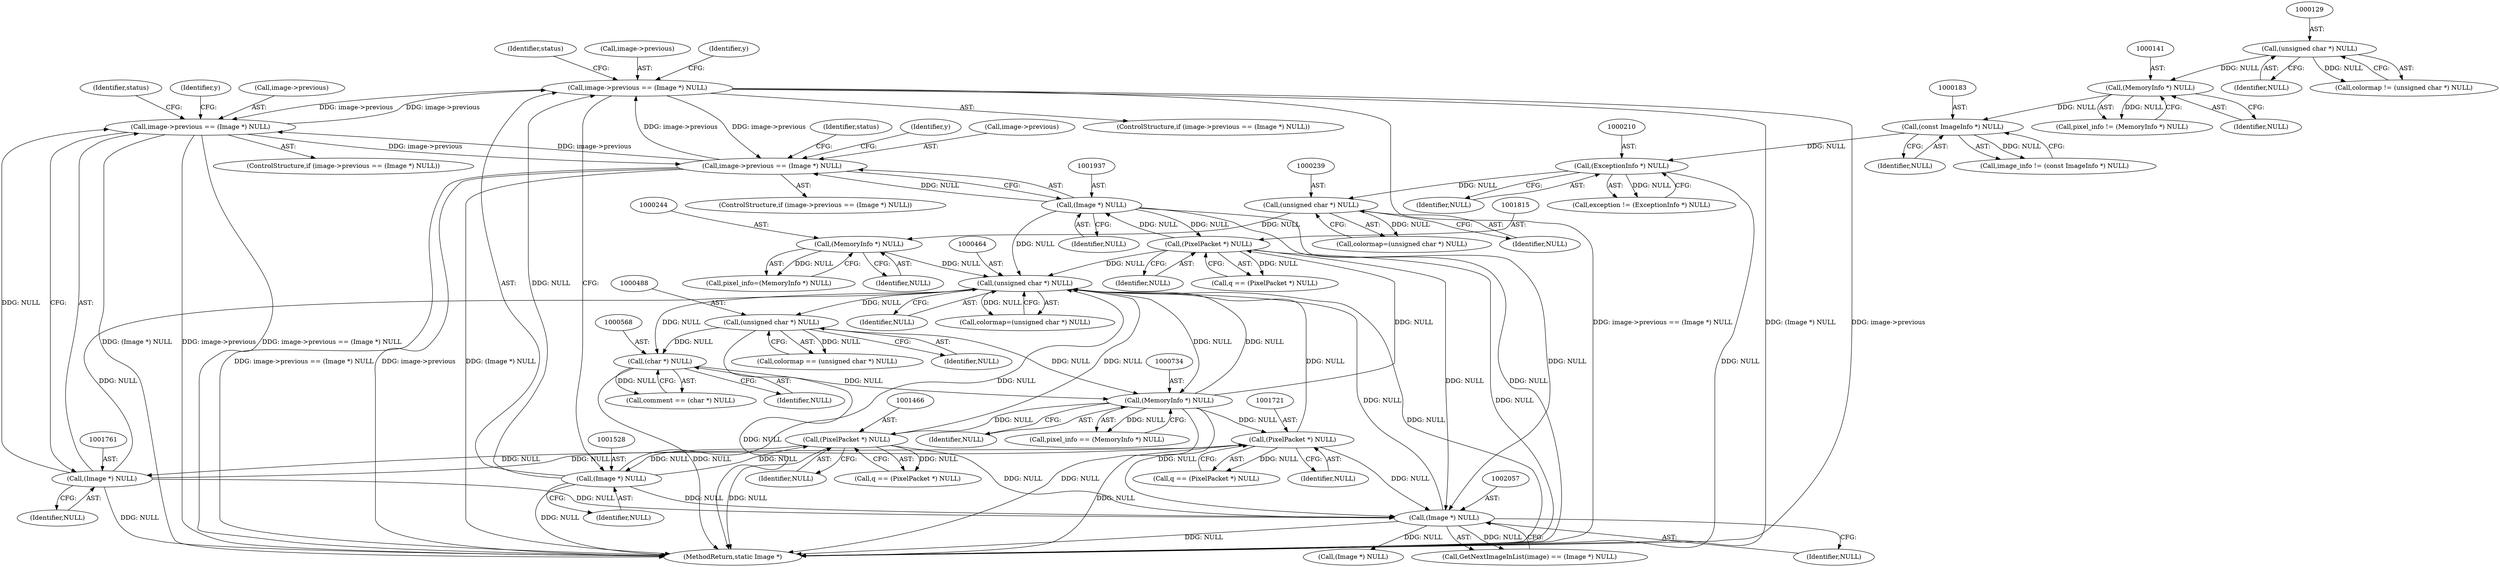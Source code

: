 digraph "0_ImageMagick_7fdf9ea808caa3c81a0eb42656e5fafc59084198@pointer" {
"1001523" [label="(Call,image->previous == (Image *) NULL)"];
"1001756" [label="(Call,image->previous == (Image *) NULL)"];
"1001523" [label="(Call,image->previous == (Image *) NULL)"];
"1001932" [label="(Call,image->previous == (Image *) NULL)"];
"1001936" [label="(Call,(Image *) NULL)"];
"1001814" [label="(Call,(PixelPacket *) NULL)"];
"1000733" [label="(Call,(MemoryInfo *) NULL)"];
"1000567" [label="(Call,(char *) NULL)"];
"1000487" [label="(Call,(unsigned char *) NULL)"];
"1000463" [label="(Call,(unsigned char *) NULL)"];
"1001760" [label="(Call,(Image *) NULL)"];
"1001720" [label="(Call,(PixelPacket *) NULL)"];
"1002056" [label="(Call,(Image *) NULL)"];
"1001527" [label="(Call,(Image *) NULL)"];
"1001465" [label="(Call,(PixelPacket *) NULL)"];
"1000243" [label="(Call,(MemoryInfo *) NULL)"];
"1000238" [label="(Call,(unsigned char *) NULL)"];
"1000209" [label="(Call,(ExceptionInfo *) NULL)"];
"1000182" [label="(Call,(const ImageInfo *) NULL)"];
"1000140" [label="(Call,(MemoryInfo *) NULL)"];
"1000128" [label="(Call,(unsigned char *) NULL)"];
"1000182" [label="(Call,(const ImageInfo *) NULL)"];
"1000236" [label="(Call,colormap=(unsigned char *) NULL)"];
"1000126" [label="(Call,colormap != (unsigned char *) NULL)"];
"1001812" [label="(Call,q == (PixelPacket *) NULL)"];
"1000243" [label="(Call,(MemoryInfo *) NULL)"];
"1000128" [label="(Call,(unsigned char *) NULL)"];
"1001467" [label="(Identifier,NULL)"];
"1001760" [label="(Call,(Image *) NULL)"];
"1001762" [label="(Identifier,NULL)"];
"1000130" [label="(Identifier,NULL)"];
"1001449" [label="(Identifier,y)"];
"1000487" [label="(Call,(unsigned char *) NULL)"];
"1000180" [label="(Call,image_info != (const ImageInfo *) NULL)"];
"1000565" [label="(Call,comment == (char *) NULL)"];
"1001529" [label="(Identifier,NULL)"];
"1001463" [label="(Call,q == (PixelPacket *) NULL)"];
"1000140" [label="(Call,(MemoryInfo *) NULL)"];
"1001532" [label="(Identifier,status)"];
"1001814" [label="(Call,(PixelPacket *) NULL)"];
"1000733" [label="(Call,(MemoryInfo *) NULL)"];
"1000485" [label="(Call,colormap == (unsigned char *) NULL)"];
"1000184" [label="(Identifier,NULL)"];
"1000142" [label="(Identifier,NULL)"];
"1001938" [label="(Identifier,NULL)"];
"1000735" [label="(Identifier,NULL)"];
"1001757" [label="(Call,image->previous)"];
"1000465" [label="(Identifier,NULL)"];
"1000138" [label="(Call,pixel_info != (MemoryInfo *) NULL)"];
"1001722" [label="(Identifier,NULL)"];
"1000211" [label="(Identifier,NULL)"];
"1000245" [label="(Identifier,NULL)"];
"1001765" [label="(Identifier,status)"];
"1001941" [label="(Identifier,status)"];
"1000240" [label="(Identifier,NULL)"];
"1000207" [label="(Call,exception != (ExceptionInfo *) NULL)"];
"1000567" [label="(Call,(char *) NULL)"];
"1000489" [label="(Identifier,NULL)"];
"1001523" [label="(Call,image->previous == (Image *) NULL)"];
"1001465" [label="(Call,(PixelPacket *) NULL)"];
"1001704" [label="(Identifier,y)"];
"1001755" [label="(ControlStructure,if (image->previous == (Image *) NULL))"];
"1001798" [label="(Identifier,y)"];
"1000461" [label="(Call,colormap=(unsigned char *) NULL)"];
"1001931" [label="(ControlStructure,if (image->previous == (Image *) NULL))"];
"1001522" [label="(ControlStructure,if (image->previous == (Image *) NULL))"];
"1001718" [label="(Call,q == (PixelPacket *) NULL)"];
"1001932" [label="(Call,image->previous == (Image *) NULL)"];
"1001936" [label="(Call,(Image *) NULL)"];
"1001933" [label="(Call,image->previous)"];
"1002065" [label="(Call,(Image *) NULL)"];
"1000241" [label="(Call,pixel_info=(MemoryInfo *) NULL)"];
"1002053" [label="(Call,GetNextImageInList(image) == (Image *) NULL)"];
"1002058" [label="(Identifier,NULL)"];
"1000238" [label="(Call,(unsigned char *) NULL)"];
"1000463" [label="(Call,(unsigned char *) NULL)"];
"1002103" [label="(MethodReturn,static Image *)"];
"1001720" [label="(Call,(PixelPacket *) NULL)"];
"1000209" [label="(Call,(ExceptionInfo *) NULL)"];
"1001527" [label="(Call,(Image *) NULL)"];
"1000731" [label="(Call,pixel_info == (MemoryInfo *) NULL)"];
"1001524" [label="(Call,image->previous)"];
"1002056" [label="(Call,(Image *) NULL)"];
"1001816" [label="(Identifier,NULL)"];
"1000569" [label="(Identifier,NULL)"];
"1001756" [label="(Call,image->previous == (Image *) NULL)"];
"1001523" -> "1001522"  [label="AST: "];
"1001523" -> "1001527"  [label="CFG: "];
"1001524" -> "1001523"  [label="AST: "];
"1001527" -> "1001523"  [label="AST: "];
"1001532" -> "1001523"  [label="CFG: "];
"1001449" -> "1001523"  [label="CFG: "];
"1001523" -> "1002103"  [label="DDG: image->previous == (Image *) NULL"];
"1001523" -> "1002103"  [label="DDG: (Image *) NULL"];
"1001523" -> "1002103"  [label="DDG: image->previous"];
"1001756" -> "1001523"  [label="DDG: image->previous"];
"1001932" -> "1001523"  [label="DDG: image->previous"];
"1001527" -> "1001523"  [label="DDG: NULL"];
"1001523" -> "1001756"  [label="DDG: image->previous"];
"1001523" -> "1001932"  [label="DDG: image->previous"];
"1001756" -> "1001755"  [label="AST: "];
"1001756" -> "1001760"  [label="CFG: "];
"1001757" -> "1001756"  [label="AST: "];
"1001760" -> "1001756"  [label="AST: "];
"1001765" -> "1001756"  [label="CFG: "];
"1001704" -> "1001756"  [label="CFG: "];
"1001756" -> "1002103"  [label="DDG: image->previous == (Image *) NULL"];
"1001756" -> "1002103"  [label="DDG: (Image *) NULL"];
"1001756" -> "1002103"  [label="DDG: image->previous"];
"1001932" -> "1001756"  [label="DDG: image->previous"];
"1001760" -> "1001756"  [label="DDG: NULL"];
"1001756" -> "1001932"  [label="DDG: image->previous"];
"1001932" -> "1001931"  [label="AST: "];
"1001932" -> "1001936"  [label="CFG: "];
"1001933" -> "1001932"  [label="AST: "];
"1001936" -> "1001932"  [label="AST: "];
"1001941" -> "1001932"  [label="CFG: "];
"1001798" -> "1001932"  [label="CFG: "];
"1001932" -> "1002103"  [label="DDG: image->previous"];
"1001932" -> "1002103"  [label="DDG: (Image *) NULL"];
"1001932" -> "1002103"  [label="DDG: image->previous == (Image *) NULL"];
"1001936" -> "1001932"  [label="DDG: NULL"];
"1001936" -> "1001938"  [label="CFG: "];
"1001937" -> "1001936"  [label="AST: "];
"1001938" -> "1001936"  [label="AST: "];
"1001936" -> "1002103"  [label="DDG: NULL"];
"1001936" -> "1000463"  [label="DDG: NULL"];
"1001936" -> "1001814"  [label="DDG: NULL"];
"1001814" -> "1001936"  [label="DDG: NULL"];
"1001936" -> "1002056"  [label="DDG: NULL"];
"1001814" -> "1001812"  [label="AST: "];
"1001814" -> "1001816"  [label="CFG: "];
"1001815" -> "1001814"  [label="AST: "];
"1001816" -> "1001814"  [label="AST: "];
"1001812" -> "1001814"  [label="CFG: "];
"1001814" -> "1002103"  [label="DDG: NULL"];
"1001814" -> "1000463"  [label="DDG: NULL"];
"1001814" -> "1001812"  [label="DDG: NULL"];
"1000733" -> "1001814"  [label="DDG: NULL"];
"1001814" -> "1002056"  [label="DDG: NULL"];
"1000733" -> "1000731"  [label="AST: "];
"1000733" -> "1000735"  [label="CFG: "];
"1000734" -> "1000733"  [label="AST: "];
"1000735" -> "1000733"  [label="AST: "];
"1000731" -> "1000733"  [label="CFG: "];
"1000733" -> "1002103"  [label="DDG: NULL"];
"1000733" -> "1000463"  [label="DDG: NULL"];
"1000733" -> "1000731"  [label="DDG: NULL"];
"1000567" -> "1000733"  [label="DDG: NULL"];
"1000487" -> "1000733"  [label="DDG: NULL"];
"1000463" -> "1000733"  [label="DDG: NULL"];
"1000733" -> "1001465"  [label="DDG: NULL"];
"1000733" -> "1001720"  [label="DDG: NULL"];
"1000733" -> "1002056"  [label="DDG: NULL"];
"1000567" -> "1000565"  [label="AST: "];
"1000567" -> "1000569"  [label="CFG: "];
"1000568" -> "1000567"  [label="AST: "];
"1000569" -> "1000567"  [label="AST: "];
"1000565" -> "1000567"  [label="CFG: "];
"1000567" -> "1002103"  [label="DDG: NULL"];
"1000567" -> "1000565"  [label="DDG: NULL"];
"1000487" -> "1000567"  [label="DDG: NULL"];
"1000463" -> "1000567"  [label="DDG: NULL"];
"1000487" -> "1000485"  [label="AST: "];
"1000487" -> "1000489"  [label="CFG: "];
"1000488" -> "1000487"  [label="AST: "];
"1000489" -> "1000487"  [label="AST: "];
"1000485" -> "1000487"  [label="CFG: "];
"1000487" -> "1002103"  [label="DDG: NULL"];
"1000487" -> "1000485"  [label="DDG: NULL"];
"1000463" -> "1000487"  [label="DDG: NULL"];
"1000463" -> "1000461"  [label="AST: "];
"1000463" -> "1000465"  [label="CFG: "];
"1000464" -> "1000463"  [label="AST: "];
"1000465" -> "1000463"  [label="AST: "];
"1000461" -> "1000463"  [label="CFG: "];
"1000463" -> "1002103"  [label="DDG: NULL"];
"1000463" -> "1000461"  [label="DDG: NULL"];
"1001760" -> "1000463"  [label="DDG: NULL"];
"1002056" -> "1000463"  [label="DDG: NULL"];
"1001527" -> "1000463"  [label="DDG: NULL"];
"1000243" -> "1000463"  [label="DDG: NULL"];
"1001465" -> "1000463"  [label="DDG: NULL"];
"1001720" -> "1000463"  [label="DDG: NULL"];
"1001760" -> "1001762"  [label="CFG: "];
"1001761" -> "1001760"  [label="AST: "];
"1001762" -> "1001760"  [label="AST: "];
"1001760" -> "1002103"  [label="DDG: NULL"];
"1001760" -> "1001720"  [label="DDG: NULL"];
"1001720" -> "1001760"  [label="DDG: NULL"];
"1001760" -> "1002056"  [label="DDG: NULL"];
"1001720" -> "1001718"  [label="AST: "];
"1001720" -> "1001722"  [label="CFG: "];
"1001721" -> "1001720"  [label="AST: "];
"1001722" -> "1001720"  [label="AST: "];
"1001718" -> "1001720"  [label="CFG: "];
"1001720" -> "1002103"  [label="DDG: NULL"];
"1001720" -> "1001718"  [label="DDG: NULL"];
"1001720" -> "1002056"  [label="DDG: NULL"];
"1002056" -> "1002053"  [label="AST: "];
"1002056" -> "1002058"  [label="CFG: "];
"1002057" -> "1002056"  [label="AST: "];
"1002058" -> "1002056"  [label="AST: "];
"1002053" -> "1002056"  [label="CFG: "];
"1002056" -> "1002103"  [label="DDG: NULL"];
"1002056" -> "1002053"  [label="DDG: NULL"];
"1001527" -> "1002056"  [label="DDG: NULL"];
"1001465" -> "1002056"  [label="DDG: NULL"];
"1002056" -> "1002065"  [label="DDG: NULL"];
"1001527" -> "1001529"  [label="CFG: "];
"1001528" -> "1001527"  [label="AST: "];
"1001529" -> "1001527"  [label="AST: "];
"1001527" -> "1002103"  [label="DDG: NULL"];
"1001527" -> "1001465"  [label="DDG: NULL"];
"1001465" -> "1001527"  [label="DDG: NULL"];
"1001465" -> "1001463"  [label="AST: "];
"1001465" -> "1001467"  [label="CFG: "];
"1001466" -> "1001465"  [label="AST: "];
"1001467" -> "1001465"  [label="AST: "];
"1001463" -> "1001465"  [label="CFG: "];
"1001465" -> "1002103"  [label="DDG: NULL"];
"1001465" -> "1001463"  [label="DDG: NULL"];
"1000243" -> "1000241"  [label="AST: "];
"1000243" -> "1000245"  [label="CFG: "];
"1000244" -> "1000243"  [label="AST: "];
"1000245" -> "1000243"  [label="AST: "];
"1000241" -> "1000243"  [label="CFG: "];
"1000243" -> "1000241"  [label="DDG: NULL"];
"1000238" -> "1000243"  [label="DDG: NULL"];
"1000238" -> "1000236"  [label="AST: "];
"1000238" -> "1000240"  [label="CFG: "];
"1000239" -> "1000238"  [label="AST: "];
"1000240" -> "1000238"  [label="AST: "];
"1000236" -> "1000238"  [label="CFG: "];
"1000238" -> "1000236"  [label="DDG: NULL"];
"1000209" -> "1000238"  [label="DDG: NULL"];
"1000209" -> "1000207"  [label="AST: "];
"1000209" -> "1000211"  [label="CFG: "];
"1000210" -> "1000209"  [label="AST: "];
"1000211" -> "1000209"  [label="AST: "];
"1000207" -> "1000209"  [label="CFG: "];
"1000209" -> "1002103"  [label="DDG: NULL"];
"1000209" -> "1000207"  [label="DDG: NULL"];
"1000182" -> "1000209"  [label="DDG: NULL"];
"1000182" -> "1000180"  [label="AST: "];
"1000182" -> "1000184"  [label="CFG: "];
"1000183" -> "1000182"  [label="AST: "];
"1000184" -> "1000182"  [label="AST: "];
"1000180" -> "1000182"  [label="CFG: "];
"1000182" -> "1000180"  [label="DDG: NULL"];
"1000140" -> "1000182"  [label="DDG: NULL"];
"1000140" -> "1000138"  [label="AST: "];
"1000140" -> "1000142"  [label="CFG: "];
"1000141" -> "1000140"  [label="AST: "];
"1000142" -> "1000140"  [label="AST: "];
"1000138" -> "1000140"  [label="CFG: "];
"1000140" -> "1000138"  [label="DDG: NULL"];
"1000128" -> "1000140"  [label="DDG: NULL"];
"1000128" -> "1000126"  [label="AST: "];
"1000128" -> "1000130"  [label="CFG: "];
"1000129" -> "1000128"  [label="AST: "];
"1000130" -> "1000128"  [label="AST: "];
"1000126" -> "1000128"  [label="CFG: "];
"1000128" -> "1000126"  [label="DDG: NULL"];
}
